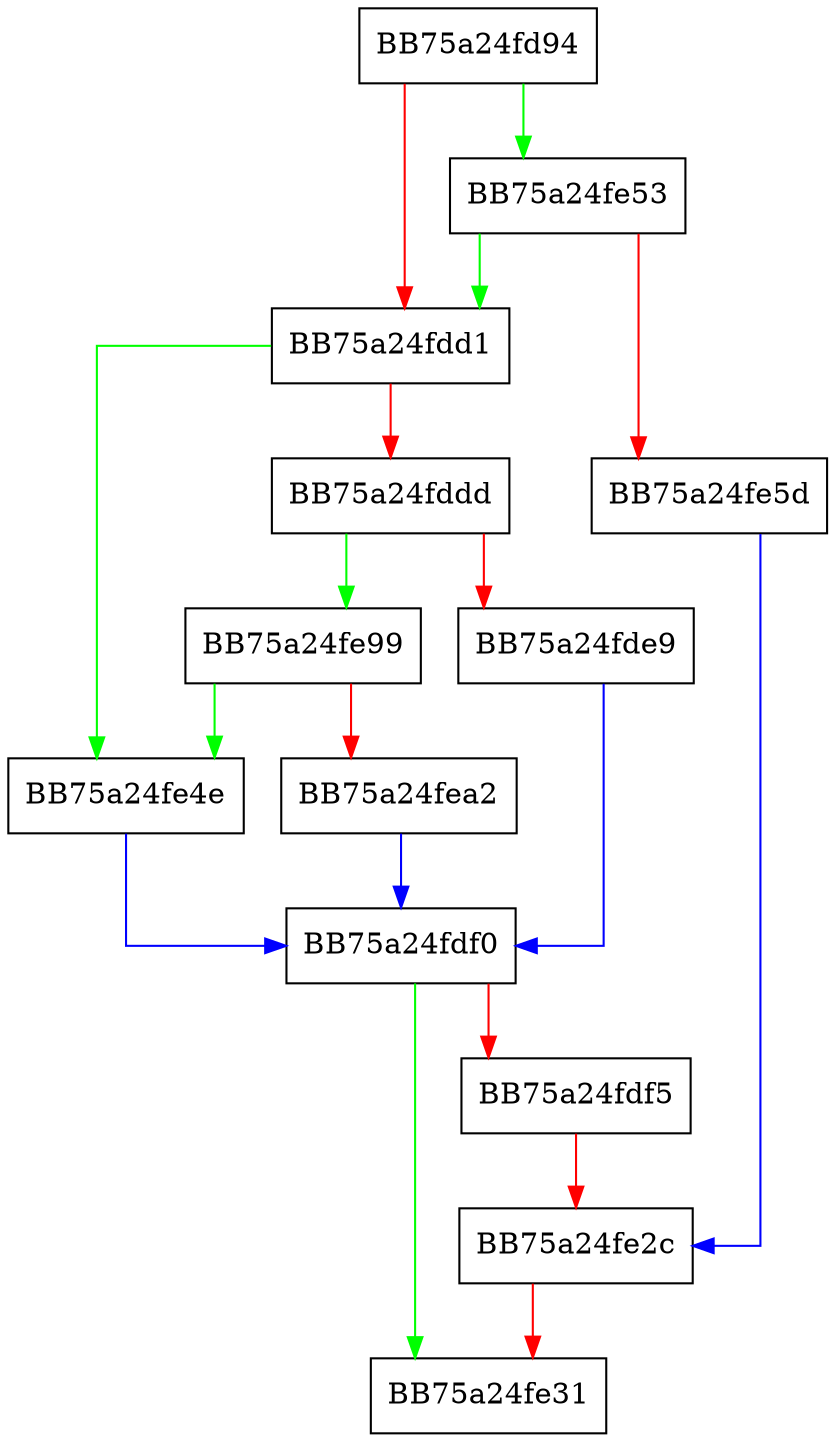 digraph FireLogCallback {
  node [shape="box"];
  graph [splines=ortho];
  BB75a24fd94 -> BB75a24fe53 [color="green"];
  BB75a24fd94 -> BB75a24fdd1 [color="red"];
  BB75a24fdd1 -> BB75a24fe4e [color="green"];
  BB75a24fdd1 -> BB75a24fddd [color="red"];
  BB75a24fddd -> BB75a24fe99 [color="green"];
  BB75a24fddd -> BB75a24fde9 [color="red"];
  BB75a24fde9 -> BB75a24fdf0 [color="blue"];
  BB75a24fdf0 -> BB75a24fe31 [color="green"];
  BB75a24fdf0 -> BB75a24fdf5 [color="red"];
  BB75a24fdf5 -> BB75a24fe2c [color="red"];
  BB75a24fe2c -> BB75a24fe31 [color="red"];
  BB75a24fe4e -> BB75a24fdf0 [color="blue"];
  BB75a24fe53 -> BB75a24fdd1 [color="green"];
  BB75a24fe53 -> BB75a24fe5d [color="red"];
  BB75a24fe5d -> BB75a24fe2c [color="blue"];
  BB75a24fe99 -> BB75a24fe4e [color="green"];
  BB75a24fe99 -> BB75a24fea2 [color="red"];
  BB75a24fea2 -> BB75a24fdf0 [color="blue"];
}